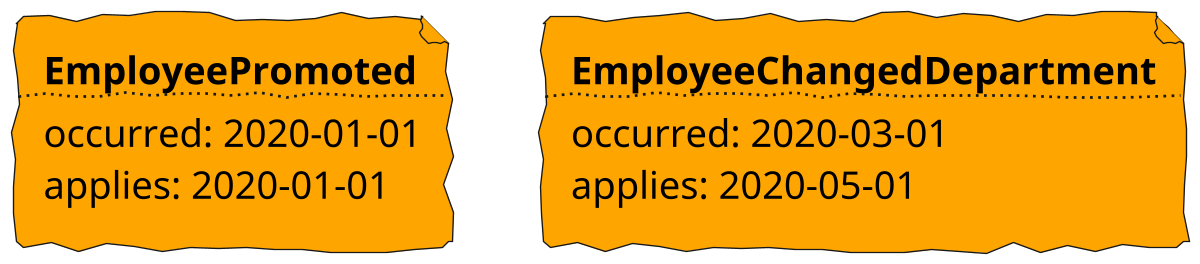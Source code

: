 @startuml
skinparam defaultFontName Purisa
skinparam handwritten true
skinparam backgroundcolor transparent


scale 1200*480


file EmployeePromoted #Orange [
    **EmployeePromoted**
....
    occurred: 2020-01-01
    applies: 2020-01-01
]


file EmployeeChangedDepartment #Orange [
    **EmployeeChangedDepartment**
....
    occurred: 2020-03-01
    applies: 2020-05-01
]

EmployeePromoted -[hidden]r- EmployeeChangedDepartment


@enduml